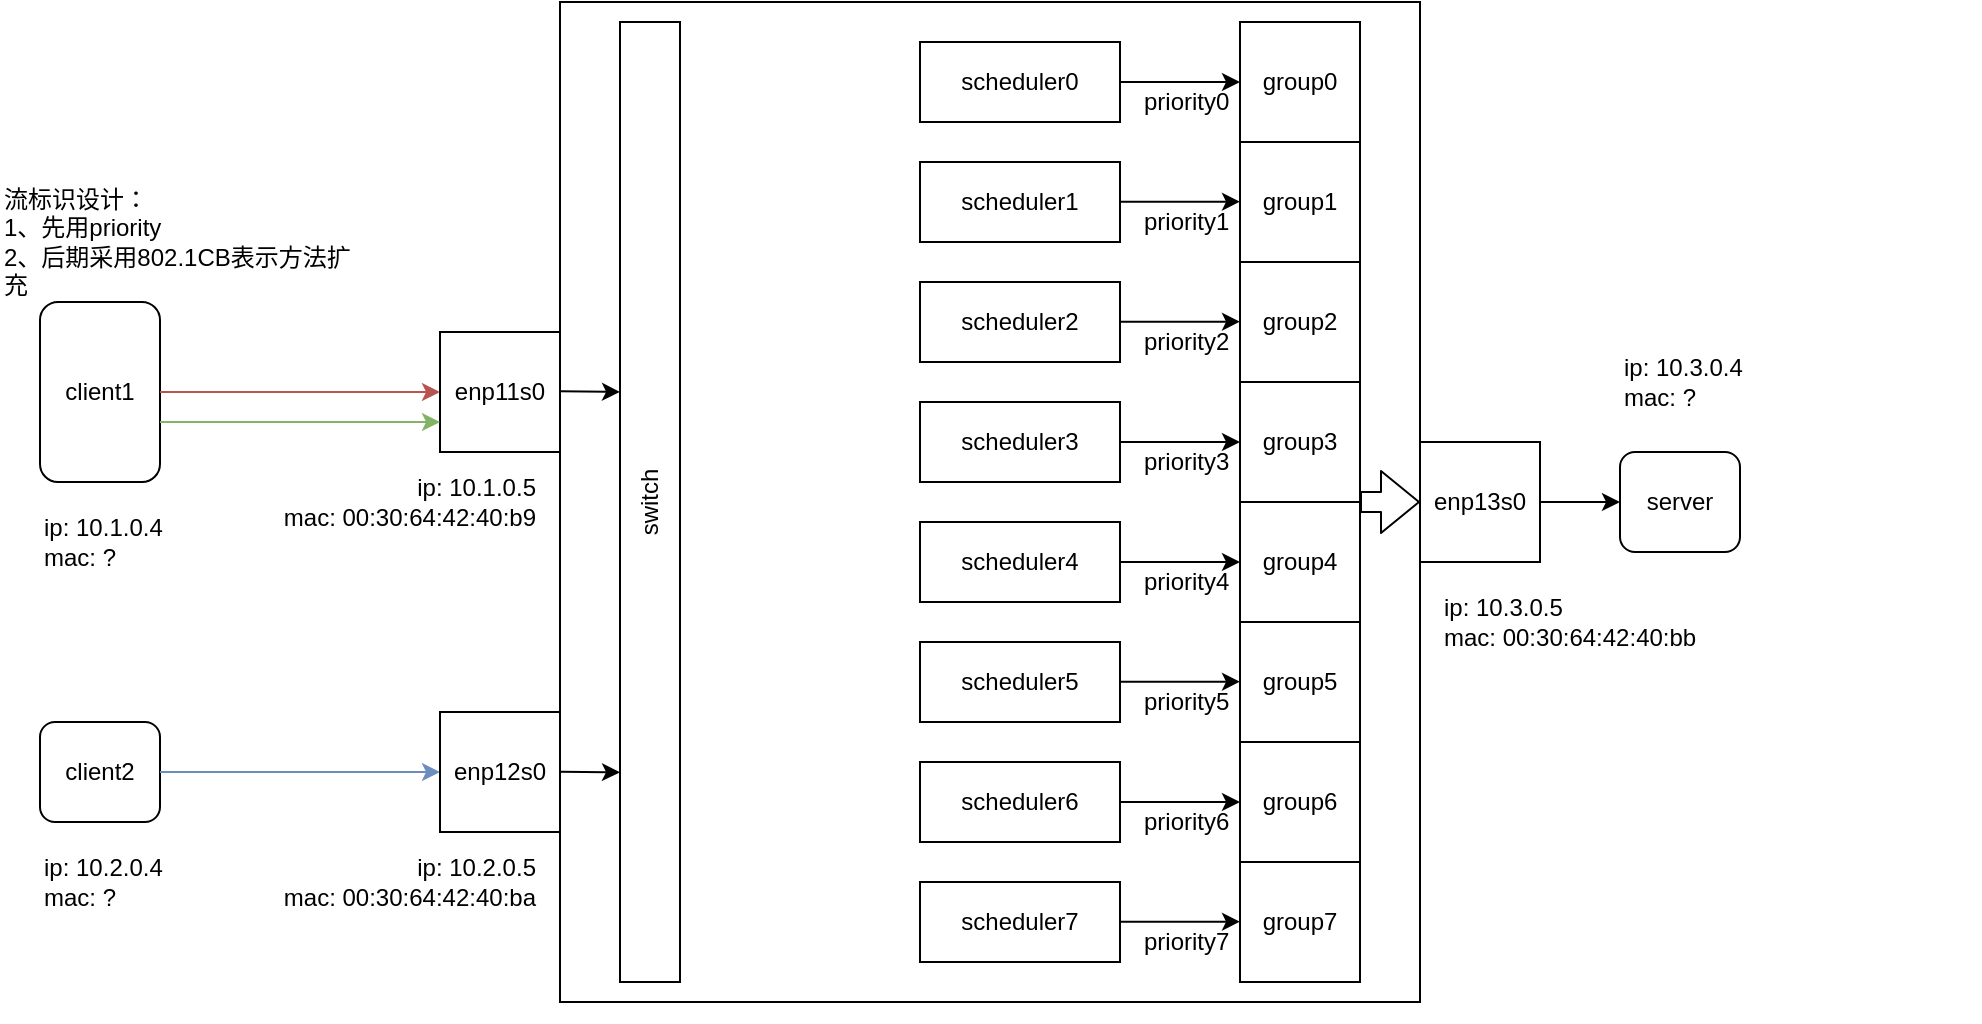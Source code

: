 <mxfile version="14.1.6" type="github">
  <diagram name="Page-1" id="c4acf3e9-155e-7222-9cf6-157b1a14988f">
    <mxGraphModel dx="1016" dy="544" grid="1" gridSize="10" guides="1" tooltips="1" connect="1" arrows="1" fold="1" page="1" pageScale="1" pageWidth="850" pageHeight="1100" background="#ffffff" math="0" shadow="0">
      <root>
        <mxCell id="0" />
        <mxCell id="1" parent="0" />
        <mxCell id="gz2w7ovaBJwmbWw7ZP7a-2" value="client1" style="rounded=1;whiteSpace=wrap;html=1;" vertex="1" parent="1">
          <mxGeometry x="150" y="220" width="60" height="90" as="geometry" />
        </mxCell>
        <mxCell id="gz2w7ovaBJwmbWw7ZP7a-3" value="&lt;span&gt;client2&lt;/span&gt;" style="rounded=1;whiteSpace=wrap;html=1;" vertex="1" parent="1">
          <mxGeometry x="150" y="430" width="60" height="50" as="geometry" />
        </mxCell>
        <mxCell id="gz2w7ovaBJwmbWw7ZP7a-4" value="" style="endArrow=classic;html=1;exitX=1;exitY=0.5;exitDx=0;exitDy=0;entryX=0;entryY=0.5;entryDx=0;entryDy=0;fillColor=#f8cecc;strokeColor=#b85450;" edge="1" parent="1" source="gz2w7ovaBJwmbWw7ZP7a-2" target="gz2w7ovaBJwmbWw7ZP7a-10">
          <mxGeometry width="50" height="50" relative="1" as="geometry">
            <mxPoint x="400" y="320" as="sourcePoint" />
            <mxPoint x="350" y="305" as="targetPoint" />
          </mxGeometry>
        </mxCell>
        <mxCell id="gz2w7ovaBJwmbWw7ZP7a-5" value="" style="endArrow=classic;html=1;exitX=1;exitY=0.5;exitDx=0;exitDy=0;entryX=0;entryY=0.5;entryDx=0;entryDy=0;fillColor=#dae8fc;strokeColor=#6c8ebf;" edge="1" parent="1" source="gz2w7ovaBJwmbWw7ZP7a-3" target="gz2w7ovaBJwmbWw7ZP7a-11">
          <mxGeometry width="50" height="50" relative="1" as="geometry">
            <mxPoint x="210" y="450" as="sourcePoint" />
            <mxPoint x="350" y="415" as="targetPoint" />
          </mxGeometry>
        </mxCell>
        <mxCell id="gz2w7ovaBJwmbWw7ZP7a-10" value="enp11s0" style="rounded=0;whiteSpace=wrap;html=1;" vertex="1" parent="1">
          <mxGeometry x="350" y="235" width="60" height="60" as="geometry" />
        </mxCell>
        <mxCell id="gz2w7ovaBJwmbWw7ZP7a-11" value="enp12s0" style="rounded=0;whiteSpace=wrap;html=1;" vertex="1" parent="1">
          <mxGeometry x="350" y="425" width="60" height="60" as="geometry" />
        </mxCell>
        <mxCell id="gz2w7ovaBJwmbWw7ZP7a-12" value="" style="rounded=0;whiteSpace=wrap;html=1;" vertex="1" parent="1">
          <mxGeometry x="410" y="70" width="430" height="500" as="geometry" />
        </mxCell>
        <mxCell id="gz2w7ovaBJwmbWw7ZP7a-13" value="enp13s0" style="rounded=0;whiteSpace=wrap;html=1;" vertex="1" parent="1">
          <mxGeometry x="840" y="290" width="60" height="60" as="geometry" />
        </mxCell>
        <mxCell id="gz2w7ovaBJwmbWw7ZP7a-14" value="server" style="rounded=1;whiteSpace=wrap;html=1;" vertex="1" parent="1">
          <mxGeometry x="940" y="295" width="60" height="50" as="geometry" />
        </mxCell>
        <mxCell id="gz2w7ovaBJwmbWw7ZP7a-15" value="" style="endArrow=classic;html=1;exitX=1;exitY=0.5;exitDx=0;exitDy=0;entryX=0;entryY=0.5;entryDx=0;entryDy=0;" edge="1" parent="1" target="gz2w7ovaBJwmbWw7ZP7a-14">
          <mxGeometry width="50" height="50" relative="1" as="geometry">
            <mxPoint x="900" y="320" as="sourcePoint" />
            <mxPoint x="1040" y="360" as="targetPoint" />
          </mxGeometry>
        </mxCell>
        <mxCell id="gz2w7ovaBJwmbWw7ZP7a-16" value="流标识设计：&lt;br&gt;1、先用priority&lt;br&gt;2、后期采用802.1CB表示方法扩充" style="text;html=1;strokeColor=none;fillColor=none;align=left;verticalAlign=middle;whiteSpace=wrap;rounded=0;" vertex="1" parent="1">
          <mxGeometry x="130" y="150" width="180" height="80" as="geometry" />
        </mxCell>
        <mxCell id="gz2w7ovaBJwmbWw7ZP7a-17" value="ip: 10.1.0.4&lt;br&gt;mac: ?" style="text;html=1;strokeColor=none;fillColor=none;align=left;verticalAlign=middle;whiteSpace=wrap;rounded=0;" vertex="1" parent="1">
          <mxGeometry x="150" y="300" width="180" height="80" as="geometry" />
        </mxCell>
        <mxCell id="gz2w7ovaBJwmbWw7ZP7a-18" value="ip: 10.2.0.4&lt;br&gt;mac: ?" style="text;html=1;strokeColor=none;fillColor=none;align=left;verticalAlign=middle;whiteSpace=wrap;rounded=0;" vertex="1" parent="1">
          <mxGeometry x="150" y="470" width="180" height="80" as="geometry" />
        </mxCell>
        <mxCell id="gz2w7ovaBJwmbWw7ZP7a-20" value="group0" style="rounded=0;whiteSpace=wrap;html=1;" vertex="1" parent="1">
          <mxGeometry x="750" y="80" width="60" height="60" as="geometry" />
        </mxCell>
        <mxCell id="gz2w7ovaBJwmbWw7ZP7a-21" value="group6" style="rounded=0;whiteSpace=wrap;html=1;" vertex="1" parent="1">
          <mxGeometry x="750" y="440" width="60" height="60" as="geometry" />
        </mxCell>
        <mxCell id="gz2w7ovaBJwmbWw7ZP7a-22" value="scheduler0" style="rounded=0;whiteSpace=wrap;html=1;" vertex="1" parent="1">
          <mxGeometry x="590" y="90" width="100" height="40" as="geometry" />
        </mxCell>
        <mxCell id="gz2w7ovaBJwmbWw7ZP7a-24" value="" style="endArrow=classic;html=1;exitX=1;exitY=0.5;exitDx=0;exitDy=0;" edge="1" parent="1">
          <mxGeometry width="50" height="50" relative="1" as="geometry">
            <mxPoint x="410" y="264.64" as="sourcePoint" />
            <mxPoint x="440" y="265" as="targetPoint" />
          </mxGeometry>
        </mxCell>
        <mxCell id="gz2w7ovaBJwmbWw7ZP7a-25" value="" style="endArrow=classic;html=1;exitX=1;exitY=0.5;exitDx=0;exitDy=0;" edge="1" parent="1">
          <mxGeometry width="50" height="50" relative="1" as="geometry">
            <mxPoint x="410" y="454.82" as="sourcePoint" />
            <mxPoint x="440" y="455.18" as="targetPoint" />
          </mxGeometry>
        </mxCell>
        <mxCell id="gz2w7ovaBJwmbWw7ZP7a-26" value="switch" style="rounded=0;whiteSpace=wrap;html=1;horizontal=0;" vertex="1" parent="1">
          <mxGeometry x="440" y="80" width="30" height="480" as="geometry" />
        </mxCell>
        <mxCell id="gz2w7ovaBJwmbWw7ZP7a-33" value="ip: 10.3.0.4&lt;br&gt;mac: ?" style="text;html=1;strokeColor=none;fillColor=none;align=left;verticalAlign=middle;whiteSpace=wrap;rounded=0;" vertex="1" parent="1">
          <mxGeometry x="940" y="220" width="180" height="80" as="geometry" />
        </mxCell>
        <mxCell id="gz2w7ovaBJwmbWw7ZP7a-34" value="group1" style="rounded=0;whiteSpace=wrap;html=1;" vertex="1" parent="1">
          <mxGeometry x="750" y="140" width="60" height="60" as="geometry" />
        </mxCell>
        <mxCell id="gz2w7ovaBJwmbWw7ZP7a-35" value="group2" style="rounded=0;whiteSpace=wrap;html=1;" vertex="1" parent="1">
          <mxGeometry x="750" y="200" width="60" height="60" as="geometry" />
        </mxCell>
        <mxCell id="gz2w7ovaBJwmbWw7ZP7a-36" value="group3" style="rounded=0;whiteSpace=wrap;html=1;" vertex="1" parent="1">
          <mxGeometry x="750" y="260" width="60" height="60" as="geometry" />
        </mxCell>
        <mxCell id="gz2w7ovaBJwmbWw7ZP7a-37" value="group4" style="rounded=0;whiteSpace=wrap;html=1;" vertex="1" parent="1">
          <mxGeometry x="750" y="320" width="60" height="60" as="geometry" />
        </mxCell>
        <mxCell id="gz2w7ovaBJwmbWw7ZP7a-38" value="group5" style="rounded=0;whiteSpace=wrap;html=1;" vertex="1" parent="1">
          <mxGeometry x="750" y="380" width="60" height="60" as="geometry" />
        </mxCell>
        <mxCell id="gz2w7ovaBJwmbWw7ZP7a-39" value="group7" style="rounded=0;whiteSpace=wrap;html=1;" vertex="1" parent="1">
          <mxGeometry x="750" y="500" width="60" height="60" as="geometry" />
        </mxCell>
        <mxCell id="gz2w7ovaBJwmbWw7ZP7a-40" value="" style="shape=flexArrow;endArrow=classic;html=1;exitX=1;exitY=0;exitDx=0;exitDy=0;entryX=0;entryY=0.5;entryDx=0;entryDy=0;" edge="1" parent="1" source="gz2w7ovaBJwmbWw7ZP7a-37" target="gz2w7ovaBJwmbWw7ZP7a-13">
          <mxGeometry width="50" height="50" relative="1" as="geometry">
            <mxPoint x="830" y="312.5" as="sourcePoint" />
            <mxPoint x="860" y="327.5" as="targetPoint" />
          </mxGeometry>
        </mxCell>
        <mxCell id="gz2w7ovaBJwmbWw7ZP7a-41" value="ip: 10.1.0.5&lt;br&gt;mac: 00:30:64:42:40:b9" style="text;html=1;strokeColor=none;fillColor=none;align=right;verticalAlign=middle;whiteSpace=wrap;rounded=0;" vertex="1" parent="1">
          <mxGeometry x="220" y="280" width="180" height="80" as="geometry" />
        </mxCell>
        <mxCell id="gz2w7ovaBJwmbWw7ZP7a-42" value="scheduler1" style="rounded=0;whiteSpace=wrap;html=1;" vertex="1" parent="1">
          <mxGeometry x="590" y="150" width="100" height="40" as="geometry" />
        </mxCell>
        <mxCell id="gz2w7ovaBJwmbWw7ZP7a-43" value="scheduler2" style="rounded=0;whiteSpace=wrap;html=1;" vertex="1" parent="1">
          <mxGeometry x="590" y="210" width="100" height="40" as="geometry" />
        </mxCell>
        <mxCell id="gz2w7ovaBJwmbWw7ZP7a-44" value="scheduler3" style="rounded=0;whiteSpace=wrap;html=1;" vertex="1" parent="1">
          <mxGeometry x="590" y="270" width="100" height="40" as="geometry" />
        </mxCell>
        <mxCell id="gz2w7ovaBJwmbWw7ZP7a-45" value="scheduler4" style="rounded=0;whiteSpace=wrap;html=1;" vertex="1" parent="1">
          <mxGeometry x="590" y="330" width="100" height="40" as="geometry" />
        </mxCell>
        <mxCell id="gz2w7ovaBJwmbWw7ZP7a-46" value="scheduler5" style="rounded=0;whiteSpace=wrap;html=1;" vertex="1" parent="1">
          <mxGeometry x="590" y="390" width="100" height="40" as="geometry" />
        </mxCell>
        <mxCell id="gz2w7ovaBJwmbWw7ZP7a-47" value="scheduler6" style="rounded=0;whiteSpace=wrap;html=1;" vertex="1" parent="1">
          <mxGeometry x="590" y="450" width="100" height="40" as="geometry" />
        </mxCell>
        <mxCell id="gz2w7ovaBJwmbWw7ZP7a-48" value="scheduler7" style="rounded=0;whiteSpace=wrap;html=1;" vertex="1" parent="1">
          <mxGeometry x="590" y="510" width="100" height="40" as="geometry" />
        </mxCell>
        <mxCell id="gz2w7ovaBJwmbWw7ZP7a-49" value="" style="endArrow=classic;html=1;exitX=1;exitY=0.5;exitDx=0;exitDy=0;entryX=0;entryY=0.5;entryDx=0;entryDy=0;" edge="1" parent="1" source="gz2w7ovaBJwmbWw7ZP7a-22" target="gz2w7ovaBJwmbWw7ZP7a-20">
          <mxGeometry width="50" height="50" relative="1" as="geometry">
            <mxPoint x="700" y="109.57" as="sourcePoint" />
            <mxPoint x="740" y="109.57" as="targetPoint" />
          </mxGeometry>
        </mxCell>
        <mxCell id="gz2w7ovaBJwmbWw7ZP7a-50" value="" style="endArrow=classic;html=1;exitX=1;exitY=0.5;exitDx=0;exitDy=0;entryX=0;entryY=0.5;entryDx=0;entryDy=0;" edge="1" parent="1">
          <mxGeometry width="50" height="50" relative="1" as="geometry">
            <mxPoint x="690" y="169.86" as="sourcePoint" />
            <mxPoint x="750" y="169.86" as="targetPoint" />
          </mxGeometry>
        </mxCell>
        <mxCell id="gz2w7ovaBJwmbWw7ZP7a-51" value="" style="endArrow=classic;html=1;exitX=1;exitY=0.5;exitDx=0;exitDy=0;entryX=0;entryY=0.5;entryDx=0;entryDy=0;" edge="1" parent="1">
          <mxGeometry width="50" height="50" relative="1" as="geometry">
            <mxPoint x="690" y="229.86" as="sourcePoint" />
            <mxPoint x="750" y="229.86" as="targetPoint" />
          </mxGeometry>
        </mxCell>
        <mxCell id="gz2w7ovaBJwmbWw7ZP7a-52" value="" style="endArrow=classic;html=1;exitX=1;exitY=0.5;exitDx=0;exitDy=0;entryX=0;entryY=0.5;entryDx=0;entryDy=0;" edge="1" parent="1">
          <mxGeometry width="50" height="50" relative="1" as="geometry">
            <mxPoint x="690" y="290" as="sourcePoint" />
            <mxPoint x="750" y="290" as="targetPoint" />
          </mxGeometry>
        </mxCell>
        <mxCell id="gz2w7ovaBJwmbWw7ZP7a-53" value="" style="endArrow=classic;html=1;exitX=1;exitY=0.5;exitDx=0;exitDy=0;entryX=0;entryY=0.5;entryDx=0;entryDy=0;" edge="1" parent="1">
          <mxGeometry width="50" height="50" relative="1" as="geometry">
            <mxPoint x="690" y="350" as="sourcePoint" />
            <mxPoint x="750" y="350" as="targetPoint" />
          </mxGeometry>
        </mxCell>
        <mxCell id="gz2w7ovaBJwmbWw7ZP7a-54" value="" style="endArrow=classic;html=1;exitX=1;exitY=0.5;exitDx=0;exitDy=0;entryX=0;entryY=0.5;entryDx=0;entryDy=0;" edge="1" parent="1">
          <mxGeometry width="50" height="50" relative="1" as="geometry">
            <mxPoint x="690" y="409.86" as="sourcePoint" />
            <mxPoint x="750" y="409.86" as="targetPoint" />
          </mxGeometry>
        </mxCell>
        <mxCell id="gz2w7ovaBJwmbWw7ZP7a-55" value="" style="endArrow=classic;html=1;exitX=1;exitY=0.5;exitDx=0;exitDy=0;entryX=0;entryY=0.5;entryDx=0;entryDy=0;" edge="1" parent="1">
          <mxGeometry width="50" height="50" relative="1" as="geometry">
            <mxPoint x="690" y="470" as="sourcePoint" />
            <mxPoint x="750" y="470" as="targetPoint" />
          </mxGeometry>
        </mxCell>
        <mxCell id="gz2w7ovaBJwmbWw7ZP7a-56" value="" style="endArrow=classic;html=1;exitX=1;exitY=0.5;exitDx=0;exitDy=0;entryX=0;entryY=0.5;entryDx=0;entryDy=0;" edge="1" parent="1">
          <mxGeometry width="50" height="50" relative="1" as="geometry">
            <mxPoint x="690" y="529.86" as="sourcePoint" />
            <mxPoint x="750" y="529.86" as="targetPoint" />
          </mxGeometry>
        </mxCell>
        <mxCell id="gz2w7ovaBJwmbWw7ZP7a-57" value="ip: 10.2.0.5&lt;br&gt;mac: 00:30:64:42:40:ba" style="text;html=1;strokeColor=none;fillColor=none;align=right;verticalAlign=middle;whiteSpace=wrap;rounded=0;" vertex="1" parent="1">
          <mxGeometry x="220" y="470" width="180" height="80" as="geometry" />
        </mxCell>
        <mxCell id="gz2w7ovaBJwmbWw7ZP7a-58" value="ip: 10.3.0.5&lt;br&gt;mac: 00:30:64:42:40:bb" style="text;html=1;strokeColor=none;fillColor=none;align=left;verticalAlign=middle;whiteSpace=wrap;rounded=0;" vertex="1" parent="1">
          <mxGeometry x="850" y="340" width="180" height="80" as="geometry" />
        </mxCell>
        <mxCell id="gz2w7ovaBJwmbWw7ZP7a-59" value="priority0" style="text;html=1;strokeColor=none;fillColor=none;align=left;verticalAlign=middle;whiteSpace=wrap;rounded=0;" vertex="1" parent="1">
          <mxGeometry x="700" y="80" width="50" height="80" as="geometry" />
        </mxCell>
        <mxCell id="gz2w7ovaBJwmbWw7ZP7a-60" value="priority1" style="text;html=1;strokeColor=none;fillColor=none;align=left;verticalAlign=middle;whiteSpace=wrap;rounded=0;" vertex="1" parent="1">
          <mxGeometry x="700" y="140" width="50" height="80" as="geometry" />
        </mxCell>
        <mxCell id="gz2w7ovaBJwmbWw7ZP7a-61" value="priority2" style="text;html=1;strokeColor=none;fillColor=none;align=left;verticalAlign=middle;whiteSpace=wrap;rounded=0;" vertex="1" parent="1">
          <mxGeometry x="700" y="200" width="50" height="80" as="geometry" />
        </mxCell>
        <mxCell id="gz2w7ovaBJwmbWw7ZP7a-62" value="priority3" style="text;html=1;strokeColor=none;fillColor=none;align=left;verticalAlign=middle;whiteSpace=wrap;rounded=0;" vertex="1" parent="1">
          <mxGeometry x="700" y="260" width="50" height="80" as="geometry" />
        </mxCell>
        <mxCell id="gz2w7ovaBJwmbWw7ZP7a-63" value="priority4" style="text;html=1;strokeColor=none;fillColor=none;align=left;verticalAlign=middle;whiteSpace=wrap;rounded=0;" vertex="1" parent="1">
          <mxGeometry x="700" y="320" width="50" height="80" as="geometry" />
        </mxCell>
        <mxCell id="gz2w7ovaBJwmbWw7ZP7a-64" value="priority5" style="text;html=1;strokeColor=none;fillColor=none;align=left;verticalAlign=middle;whiteSpace=wrap;rounded=0;" vertex="1" parent="1">
          <mxGeometry x="700" y="380" width="50" height="80" as="geometry" />
        </mxCell>
        <mxCell id="gz2w7ovaBJwmbWw7ZP7a-65" value="priority6" style="text;html=1;strokeColor=none;fillColor=none;align=left;verticalAlign=middle;whiteSpace=wrap;rounded=0;" vertex="1" parent="1">
          <mxGeometry x="700" y="440" width="50" height="80" as="geometry" />
        </mxCell>
        <mxCell id="gz2w7ovaBJwmbWw7ZP7a-66" value="priority7" style="text;html=1;strokeColor=none;fillColor=none;align=left;verticalAlign=middle;whiteSpace=wrap;rounded=0;" vertex="1" parent="1">
          <mxGeometry x="700" y="500" width="50" height="80" as="geometry" />
        </mxCell>
        <mxCell id="gz2w7ovaBJwmbWw7ZP7a-67" value="" style="endArrow=classic;html=1;exitX=1;exitY=0.5;exitDx=0;exitDy=0;entryX=0;entryY=0.5;entryDx=0;entryDy=0;fillColor=#d5e8d4;strokeColor=#82b366;" edge="1" parent="1">
          <mxGeometry width="50" height="50" relative="1" as="geometry">
            <mxPoint x="210" y="280" as="sourcePoint" />
            <mxPoint x="350" y="280" as="targetPoint" />
          </mxGeometry>
        </mxCell>
      </root>
    </mxGraphModel>
  </diagram>
</mxfile>
